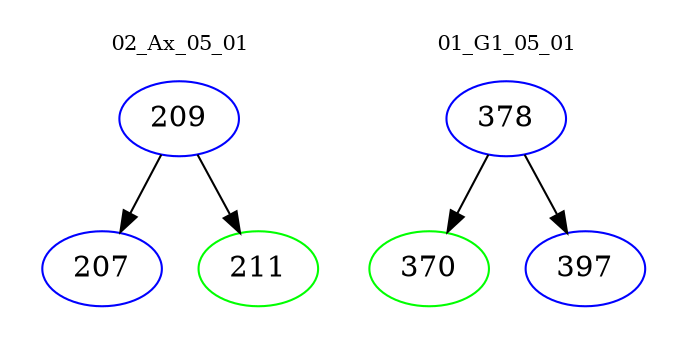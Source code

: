 digraph{
subgraph cluster_0 {
color = white
label = "02_Ax_05_01";
fontsize=10;
T0_209 [label="209", color="blue"]
T0_209 -> T0_207 [color="black"]
T0_207 [label="207", color="blue"]
T0_209 -> T0_211 [color="black"]
T0_211 [label="211", color="green"]
}
subgraph cluster_1 {
color = white
label = "01_G1_05_01";
fontsize=10;
T1_378 [label="378", color="blue"]
T1_378 -> T1_370 [color="black"]
T1_370 [label="370", color="green"]
T1_378 -> T1_397 [color="black"]
T1_397 [label="397", color="blue"]
}
}
